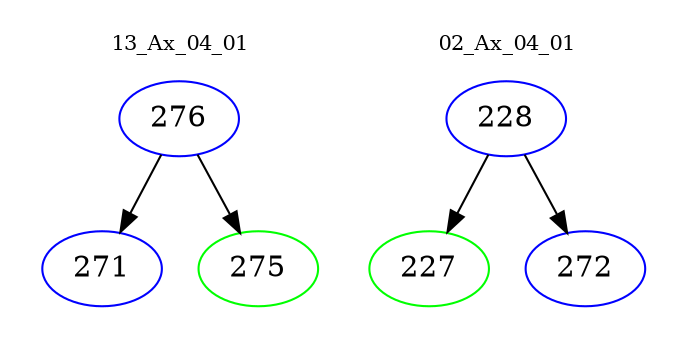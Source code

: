 digraph{
subgraph cluster_0 {
color = white
label = "13_Ax_04_01";
fontsize=10;
T0_276 [label="276", color="blue"]
T0_276 -> T0_271 [color="black"]
T0_271 [label="271", color="blue"]
T0_276 -> T0_275 [color="black"]
T0_275 [label="275", color="green"]
}
subgraph cluster_1 {
color = white
label = "02_Ax_04_01";
fontsize=10;
T1_228 [label="228", color="blue"]
T1_228 -> T1_227 [color="black"]
T1_227 [label="227", color="green"]
T1_228 -> T1_272 [color="black"]
T1_272 [label="272", color="blue"]
}
}
